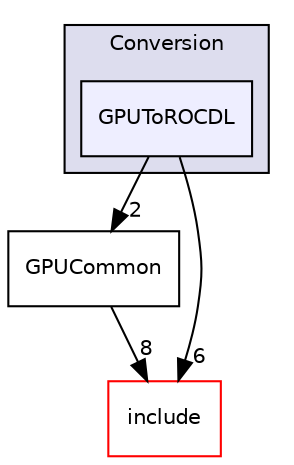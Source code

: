 digraph "lib/Conversion/GPUToROCDL" {
  bgcolor=transparent;
  compound=true
  node [ fontsize="10", fontname="Helvetica"];
  edge [ labelfontsize="10", labelfontname="Helvetica"];
  subgraph clusterdir_fb3681dc9150b247305e64d29dbc20b7 {
    graph [ bgcolor="#ddddee", pencolor="black", label="Conversion" fontname="Helvetica", fontsize="10", URL="dir_fb3681dc9150b247305e64d29dbc20b7.html"]
  dir_edbdc2a01adb660d333f673509673fa4 [shape=box, label="GPUToROCDL", style="filled", fillcolor="#eeeeff", pencolor="black", URL="dir_edbdc2a01adb660d333f673509673fa4.html"];
  }
  dir_0978a13965a5f0ecc81035b21b109a2d [shape=box label="GPUCommon" URL="dir_0978a13965a5f0ecc81035b21b109a2d.html"];
  dir_d44c64559bbebec7f509842c48db8b23 [shape=box label="include" color="red" URL="dir_d44c64559bbebec7f509842c48db8b23.html"];
  dir_0978a13965a5f0ecc81035b21b109a2d->dir_d44c64559bbebec7f509842c48db8b23 [headlabel="8", labeldistance=1.5 headhref="dir_000058_000000.html"];
  dir_edbdc2a01adb660d333f673509673fa4->dir_0978a13965a5f0ecc81035b21b109a2d [headlabel="2", labeldistance=1.5 headhref="dir_000061_000058.html"];
  dir_edbdc2a01adb660d333f673509673fa4->dir_d44c64559bbebec7f509842c48db8b23 [headlabel="6", labeldistance=1.5 headhref="dir_000061_000000.html"];
}
